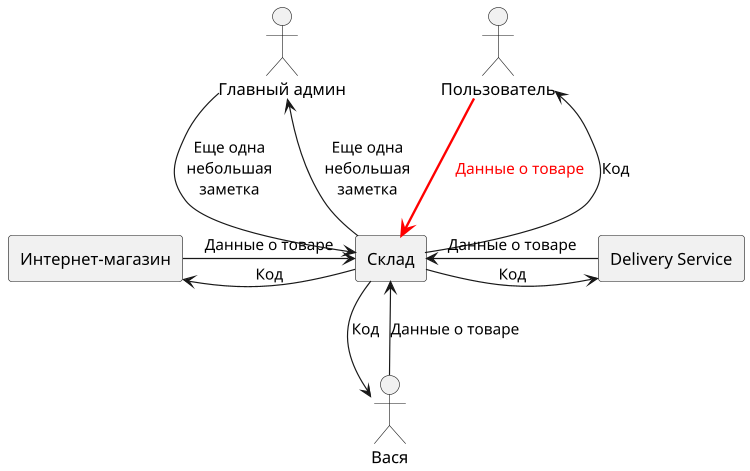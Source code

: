 @startuml
scale 750 width
skinparam componentStyle rectangle
skinparam BackgroundColor transparent
[Склад] as WMS

Пользователь -down-> WMS #line:red;line.bold;text:red  : Данные о товаре 
WMS -up-> Пользователь : Код
Вася --> WMS : Данные о товаре
WMS --> Вася : Код
[Delivery Service] -left-> WMS : Данные о товаре
WMS -right-> [Delivery Service] : Код
[Интернет-магазин] -right-> WMS : Данные о товаре
WMS -left-> [Интернет-магазин] : Код

:Главный админ: -down-> WMS : Еще одна\nнебольшая\nзаметка
WMS -up-> :Главный админ:  : Еще одна\nнебольшая\nзаметка
@enduml
